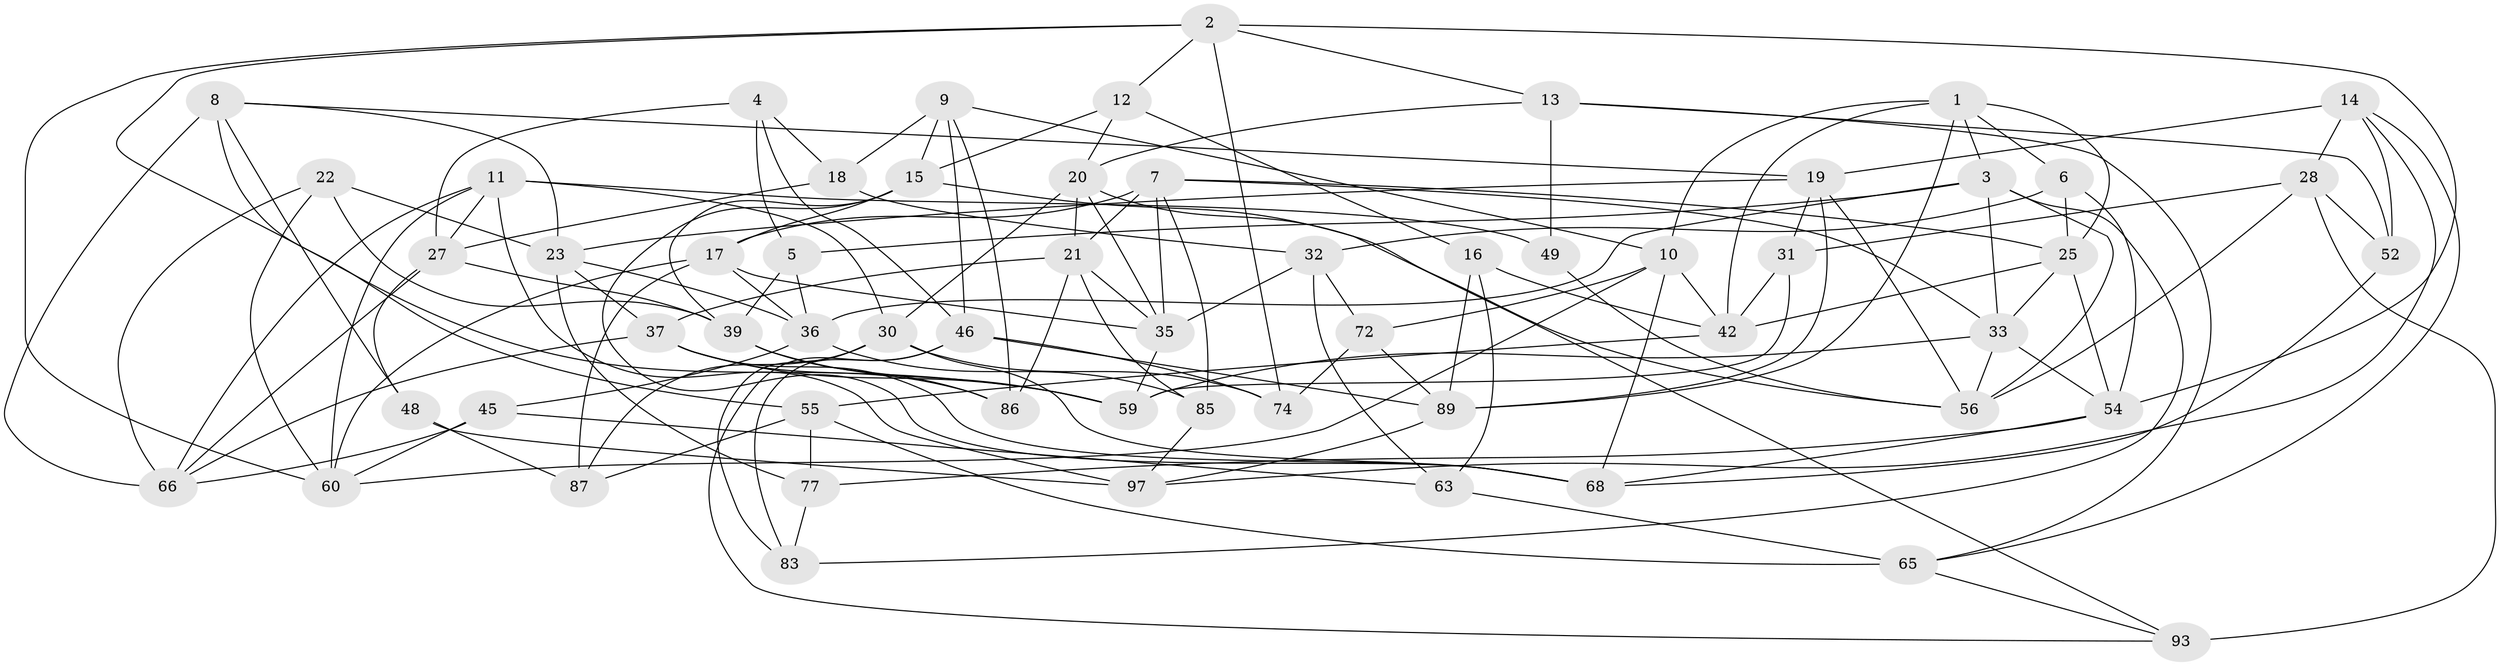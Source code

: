 // original degree distribution, {4: 1.0}
// Generated by graph-tools (version 1.1) at 2025/42/03/06/25 10:42:18]
// undirected, 59 vertices, 151 edges
graph export_dot {
graph [start="1"]
  node [color=gray90,style=filled];
  1 [super="+38"];
  2 [super="+82"];
  3 [super="+69"];
  4;
  5;
  6;
  7 [super="+81"];
  8 [super="+80"];
  9 [super="+51"];
  10 [super="+29"];
  11 [super="+34"];
  12;
  13 [super="+67"];
  14 [super="+76"];
  15 [super="+41"];
  16;
  17 [super="+26"];
  18 [super="+92"];
  19 [super="+24"];
  20 [super="+75"];
  21 [super="+84"];
  22;
  23 [super="+40"];
  25 [super="+90"];
  27 [super="+53"];
  28 [super="+58"];
  30 [super="+47"];
  31;
  32 [super="+71"];
  33 [super="+43"];
  35 [super="+50"];
  36 [super="+78"];
  37 [super="+62"];
  39 [super="+88"];
  42 [super="+44"];
  45;
  46 [super="+98"];
  48 [super="+61"];
  49;
  52;
  54 [super="+79"];
  55 [super="+91"];
  56 [super="+57"];
  59 [super="+94"];
  60 [super="+64"];
  63;
  65 [super="+96"];
  66 [super="+70"];
  68 [super="+73"];
  72;
  74;
  77;
  83;
  85;
  86;
  87;
  89 [super="+95"];
  93;
  97 [super="+99"];
  1 -- 25;
  1 -- 42;
  1 -- 10;
  1 -- 3;
  1 -- 6;
  1 -- 89;
  2 -- 60;
  2 -- 13;
  2 -- 74;
  2 -- 12;
  2 -- 54;
  2 -- 59;
  3 -- 83;
  3 -- 56;
  3 -- 36;
  3 -- 5;
  3 -- 33;
  4 -- 18;
  4 -- 5;
  4 -- 27;
  4 -- 46;
  5 -- 39;
  5 -- 36;
  6 -- 54;
  6 -- 25;
  6 -- 32;
  7 -- 35;
  7 -- 85;
  7 -- 21;
  7 -- 33;
  7 -- 25;
  7 -- 17;
  8 -- 19;
  8 -- 48 [weight=2];
  8 -- 23;
  8 -- 66;
  8 -- 55;
  9 -- 18 [weight=2];
  9 -- 86;
  9 -- 15;
  9 -- 10;
  9 -- 46;
  10 -- 68;
  10 -- 72;
  10 -- 42;
  10 -- 60;
  11 -- 66;
  11 -- 49;
  11 -- 97;
  11 -- 60;
  11 -- 30;
  11 -- 27;
  12 -- 16;
  12 -- 15;
  12 -- 20;
  13 -- 20;
  13 -- 49 [weight=2];
  13 -- 65;
  13 -- 52;
  14 -- 52;
  14 -- 97;
  14 -- 28 [weight=2];
  14 -- 19;
  14 -- 65;
  15 -- 68;
  15 -- 39;
  15 -- 17;
  15 -- 56;
  16 -- 42;
  16 -- 89;
  16 -- 63;
  17 -- 87;
  17 -- 36;
  17 -- 60;
  17 -- 35;
  18 -- 32 [weight=2];
  18 -- 27;
  19 -- 31;
  19 -- 56;
  19 -- 23;
  19 -- 89;
  20 -- 93;
  20 -- 21;
  20 -- 35;
  20 -- 30;
  21 -- 37;
  21 -- 35;
  21 -- 85;
  21 -- 86;
  22 -- 66;
  22 -- 39;
  22 -- 60;
  22 -- 23;
  23 -- 77;
  23 -- 36;
  23 -- 37;
  25 -- 33;
  25 -- 42;
  25 -- 54;
  27 -- 39;
  27 -- 66;
  27 -- 48;
  28 -- 93;
  28 -- 31;
  28 -- 52;
  28 -- 56;
  30 -- 87;
  30 -- 68;
  30 -- 74;
  30 -- 83;
  31 -- 59;
  31 -- 42;
  32 -- 35;
  32 -- 72;
  32 -- 63;
  33 -- 54;
  33 -- 56;
  33 -- 59;
  35 -- 59;
  36 -- 45;
  36 -- 85;
  37 -- 66;
  37 -- 68;
  37 -- 86;
  37 -- 59;
  39 -- 59;
  39 -- 86;
  42 -- 55;
  45 -- 60;
  45 -- 63;
  45 -- 66;
  46 -- 93;
  46 -- 74;
  46 -- 83;
  46 -- 89;
  48 -- 87;
  48 -- 97 [weight=2];
  49 -- 56;
  52 -- 68;
  54 -- 68;
  54 -- 77;
  55 -- 65 [weight=2];
  55 -- 77;
  55 -- 87;
  63 -- 65;
  65 -- 93;
  72 -- 74;
  72 -- 89;
  77 -- 83;
  85 -- 97;
  89 -- 97;
}
